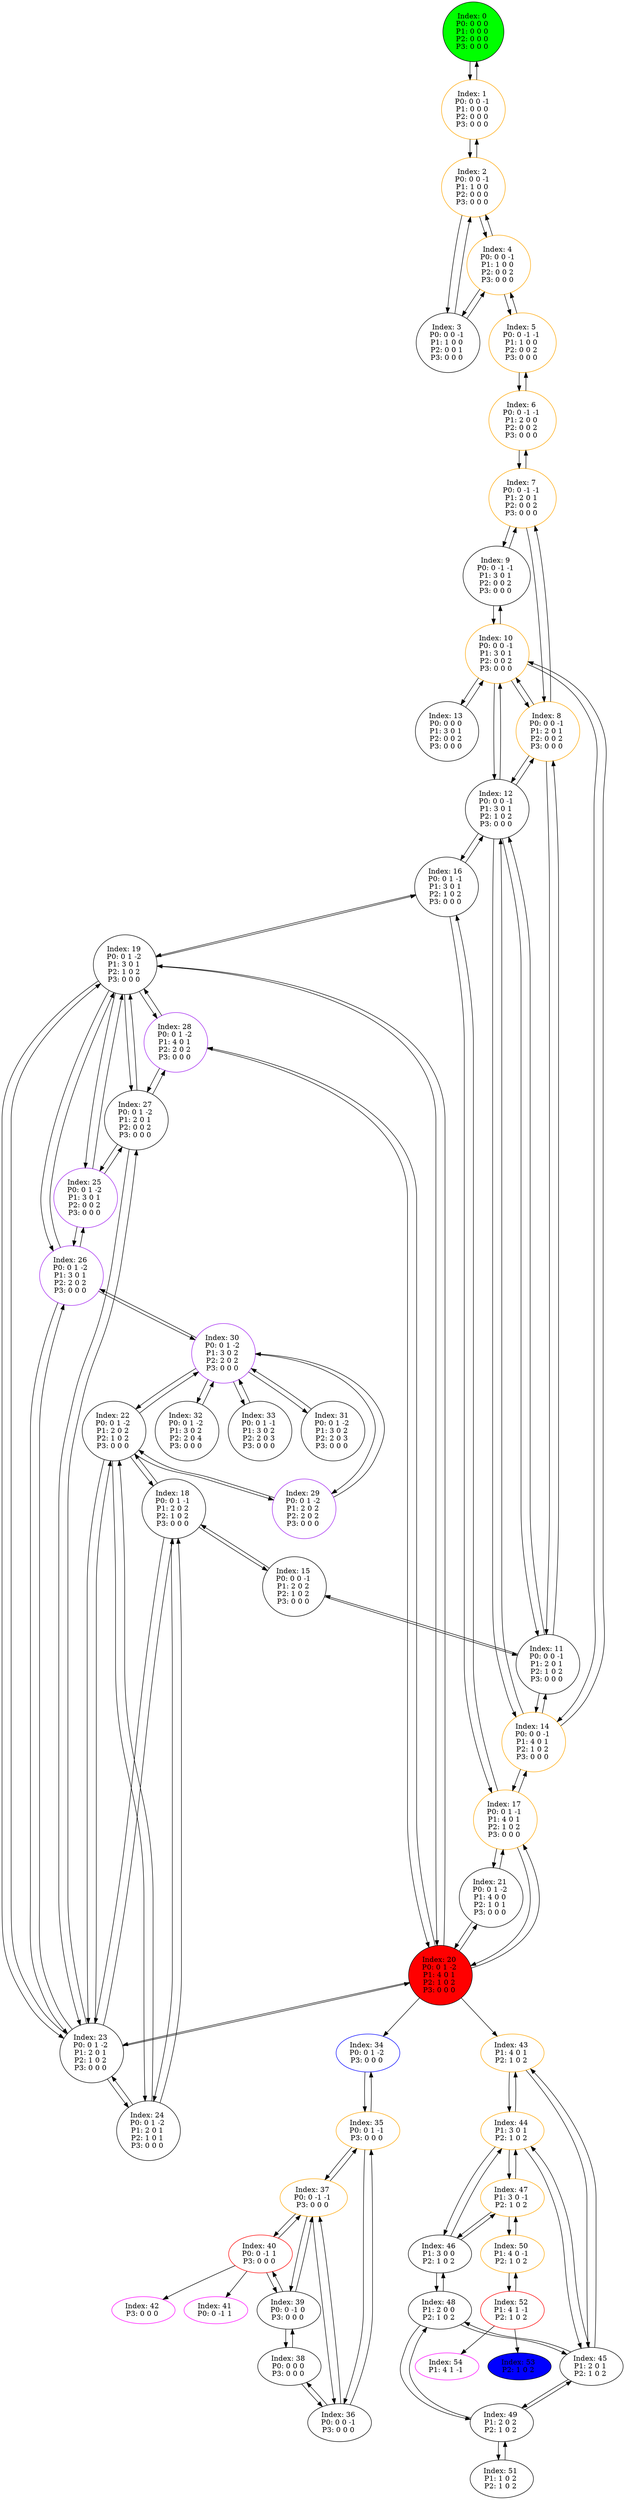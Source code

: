 digraph G {
color = "black"
0[label = "Index: 0 
P0: 0 0 0 
P1: 0 0 0 
P2: 0 0 0 
P3: 0 0 0 
", style="filled", fillcolor = "green"]
1[label = "Index: 1 
P0: 0 0 -1 
P1: 0 0 0 
P2: 0 0 0 
P3: 0 0 0 
", color = "orange"]
2[label = "Index: 2 
P0: 0 0 -1 
P1: 1 0 0 
P2: 0 0 0 
P3: 0 0 0 
", color = "orange"]
3[label = "Index: 3 
P0: 0 0 -1 
P1: 1 0 0 
P2: 0 0 1 
P3: 0 0 0 
"]
4[label = "Index: 4 
P0: 0 0 -1 
P1: 1 0 0 
P2: 0 0 2 
P3: 0 0 0 
", color = "orange"]
5[label = "Index: 5 
P0: 0 -1 -1 
P1: 1 0 0 
P2: 0 0 2 
P3: 0 0 0 
", color = "orange"]
6[label = "Index: 6 
P0: 0 -1 -1 
P1: 2 0 0 
P2: 0 0 2 
P3: 0 0 0 
", color = "orange"]
7[label = "Index: 7 
P0: 0 -1 -1 
P1: 2 0 1 
P2: 0 0 2 
P3: 0 0 0 
", color = "orange"]
8[label = "Index: 8 
P0: 0 0 -1 
P1: 2 0 1 
P2: 0 0 2 
P3: 0 0 0 
", color = "orange"]
9[label = "Index: 9 
P0: 0 -1 -1 
P1: 3 0 1 
P2: 0 0 2 
P3: 0 0 0 
"]
10[label = "Index: 10 
P0: 0 0 -1 
P1: 3 0 1 
P2: 0 0 2 
P3: 0 0 0 
", color = "orange"]
11[label = "Index: 11 
P0: 0 0 -1 
P1: 2 0 1 
P2: 1 0 2 
P3: 0 0 0 
"]
12[label = "Index: 12 
P0: 0 0 -1 
P1: 3 0 1 
P2: 1 0 2 
P3: 0 0 0 
"]
13[label = "Index: 13 
P0: 0 0 0 
P1: 3 0 1 
P2: 0 0 2 
P3: 0 0 0 
"]
14[label = "Index: 14 
P0: 0 0 -1 
P1: 4 0 1 
P2: 1 0 2 
P3: 0 0 0 
", color = "orange"]
15[label = "Index: 15 
P0: 0 0 -1 
P1: 2 0 2 
P2: 1 0 2 
P3: 0 0 0 
"]
16[label = "Index: 16 
P0: 0 1 -1 
P1: 3 0 1 
P2: 1 0 2 
P3: 0 0 0 
"]
17[label = "Index: 17 
P0: 0 1 -1 
P1: 4 0 1 
P2: 1 0 2 
P3: 0 0 0 
", color = "orange"]
18[label = "Index: 18 
P0: 0 1 -1 
P1: 2 0 2 
P2: 1 0 2 
P3: 0 0 0 
"]
19[label = "Index: 19 
P0: 0 1 -2 
P1: 3 0 1 
P2: 1 0 2 
P3: 0 0 0 
"]
20[label = "Index: 20 
P0: 0 1 -2 
P1: 4 0 1 
P2: 1 0 2 
P3: 0 0 0 
", style="filled", fillcolor = "red"]
21[label = "Index: 21 
P0: 0 1 -2 
P1: 4 0 0 
P2: 1 0 1 
P3: 0 0 0 
"]
22[label = "Index: 22 
P0: 0 1 -2 
P1: 2 0 2 
P2: 1 0 2 
P3: 0 0 0 
"]
23[label = "Index: 23 
P0: 0 1 -2 
P1: 2 0 1 
P2: 1 0 2 
P3: 0 0 0 
"]
24[label = "Index: 24 
P0: 0 1 -2 
P1: 2 0 1 
P2: 1 0 1 
P3: 0 0 0 
"]
25[label = "Index: 25 
P0: 0 1 -2 
P1: 3 0 1 
P2: 0 0 2 
P3: 0 0 0 
", color = "purple"]
26[label = "Index: 26 
P0: 0 1 -2 
P1: 3 0 1 
P2: 2 0 2 
P3: 0 0 0 
", color = "purple"]
27[label = "Index: 27 
P0: 0 1 -2 
P1: 2 0 1 
P2: 0 0 2 
P3: 0 0 0 
"]
28[label = "Index: 28 
P0: 0 1 -2 
P1: 4 0 1 
P2: 2 0 2 
P3: 0 0 0 
", color = "purple"]
29[label = "Index: 29 
P0: 0 1 -2 
P1: 2 0 2 
P2: 2 0 2 
P3: 0 0 0 
", color = "purple"]
30[label = "Index: 30 
P0: 0 1 -2 
P1: 3 0 2 
P2: 2 0 2 
P3: 0 0 0 
", color = "purple"]
31[label = "Index: 31 
P0: 0 1 -2 
P1: 3 0 2 
P2: 2 0 3 
P3: 0 0 0 
"]
32[label = "Index: 32 
P0: 0 1 -2 
P1: 3 0 2 
P2: 2 0 4 
P3: 0 0 0 
"]
33[label = "Index: 33 
P0: 0 1 -1 
P1: 3 0 2 
P2: 2 0 3 
P3: 0 0 0 
"]
34[label = "Index: 34 
P0: 0 1 -2 
P3: 0 0 0 
", color = "blue"]
35[label = "Index: 35 
P0: 0 1 -1 
P3: 0 0 0 
", color = "orange"]
36[label = "Index: 36 
P0: 0 0 -1 
P3: 0 0 0 
"]
37[label = "Index: 37 
P0: 0 -1 -1 
P3: 0 0 0 
", color = "orange"]
38[label = "Index: 38 
P0: 0 0 0 
P3: 0 0 0 
"]
39[label = "Index: 39 
P0: 0 -1 0 
P3: 0 0 0 
"]
40[label = "Index: 40 
P0: 0 -1 1 
P3: 0 0 0 
", color = "red"]
41[label = "Index: 41 
P0: 0 -1 1 
", color = "fuchsia"]
42[label = "Index: 42 
P3: 0 0 0 
", color = "fuchsia"]
43[label = "Index: 43 
P1: 4 0 1 
P2: 1 0 2 
", color = "orange"]
44[label = "Index: 44 
P1: 3 0 1 
P2: 1 0 2 
", color = "orange"]
45[label = "Index: 45 
P1: 2 0 1 
P2: 1 0 2 
"]
46[label = "Index: 46 
P1: 3 0 0 
P2: 1 0 2 
"]
47[label = "Index: 47 
P1: 3 0 -1 
P2: 1 0 2 
", color = "orange"]
48[label = "Index: 48 
P1: 2 0 0 
P2: 1 0 2 
"]
49[label = "Index: 49 
P1: 2 0 2 
P2: 1 0 2 
"]
50[label = "Index: 50 
P1: 4 0 -1 
P2: 1 0 2 
", color = "orange"]
51[label = "Index: 51 
P1: 1 0 2 
P2: 1 0 2 
"]
52[label = "Index: 52 
P1: 4 1 -1 
P2: 1 0 2 
", color = "red"]
53[label = "Index: 53 
P2: 1 0 2 
", style="filled", fillcolor = "blue"]
54[label = "Index: 54 
P1: 4 1 -1 
", color = "fuchsia"]
0 -> 1

1 -> 0
1 -> 2

2 -> 1
2 -> 3
2 -> 4

3 -> 2
3 -> 4

4 -> 2
4 -> 3
4 -> 5

5 -> 4
5 -> 6

6 -> 5
6 -> 7

7 -> 6
7 -> 8
7 -> 9

8 -> 7
8 -> 10
8 -> 11
8 -> 12

9 -> 7
9 -> 10

10 -> 8
10 -> 9
10 -> 13
10 -> 12
10 -> 14

11 -> 8
11 -> 12
11 -> 14
11 -> 15

12 -> 8
12 -> 10
12 -> 11
12 -> 16
12 -> 14

13 -> 10

14 -> 10
14 -> 11
14 -> 12
14 -> 17

15 -> 11
15 -> 18

16 -> 12
16 -> 19
16 -> 17

17 -> 14
17 -> 16
17 -> 20
17 -> 21

18 -> 15
18 -> 22
18 -> 23
18 -> 24

19 -> 16
19 -> 23
19 -> 20
19 -> 25
19 -> 26
19 -> 27
19 -> 28

20 -> 17
20 -> 19
20 -> 23
20 -> 28
20 -> 21
20 -> 34
20 -> 43

21 -> 17
21 -> 20

22 -> 18
22 -> 23
22 -> 29
22 -> 30
22 -> 24

23 -> 18
23 -> 19
23 -> 20
23 -> 22
23 -> 27
23 -> 24
23 -> 26

24 -> 18
24 -> 22
24 -> 23

25 -> 19
25 -> 27
25 -> 26

26 -> 19
26 -> 23
26 -> 25
26 -> 30

27 -> 19
27 -> 23
27 -> 25
27 -> 28

28 -> 19
28 -> 20
28 -> 27

29 -> 22
29 -> 30

30 -> 22
30 -> 29
30 -> 26
30 -> 31
30 -> 32
30 -> 33

31 -> 30

32 -> 30

33 -> 30

34 -> 35

35 -> 34
35 -> 36
35 -> 37

36 -> 35
36 -> 37
36 -> 38

37 -> 35
37 -> 36
37 -> 39
37 -> 40

38 -> 36
38 -> 39

39 -> 37
39 -> 38
39 -> 40

40 -> 37
40 -> 39
40 -> 42
40 -> 41

43 -> 44
43 -> 45

44 -> 43
44 -> 45
44 -> 46
44 -> 47

45 -> 43
45 -> 44
45 -> 48
45 -> 49

46 -> 44
46 -> 48
46 -> 47

47 -> 44
47 -> 46
47 -> 50

48 -> 45
48 -> 46
48 -> 49

49 -> 45
49 -> 48
49 -> 51

50 -> 47
50 -> 52

51 -> 49

52 -> 50
52 -> 53
52 -> 54

}
